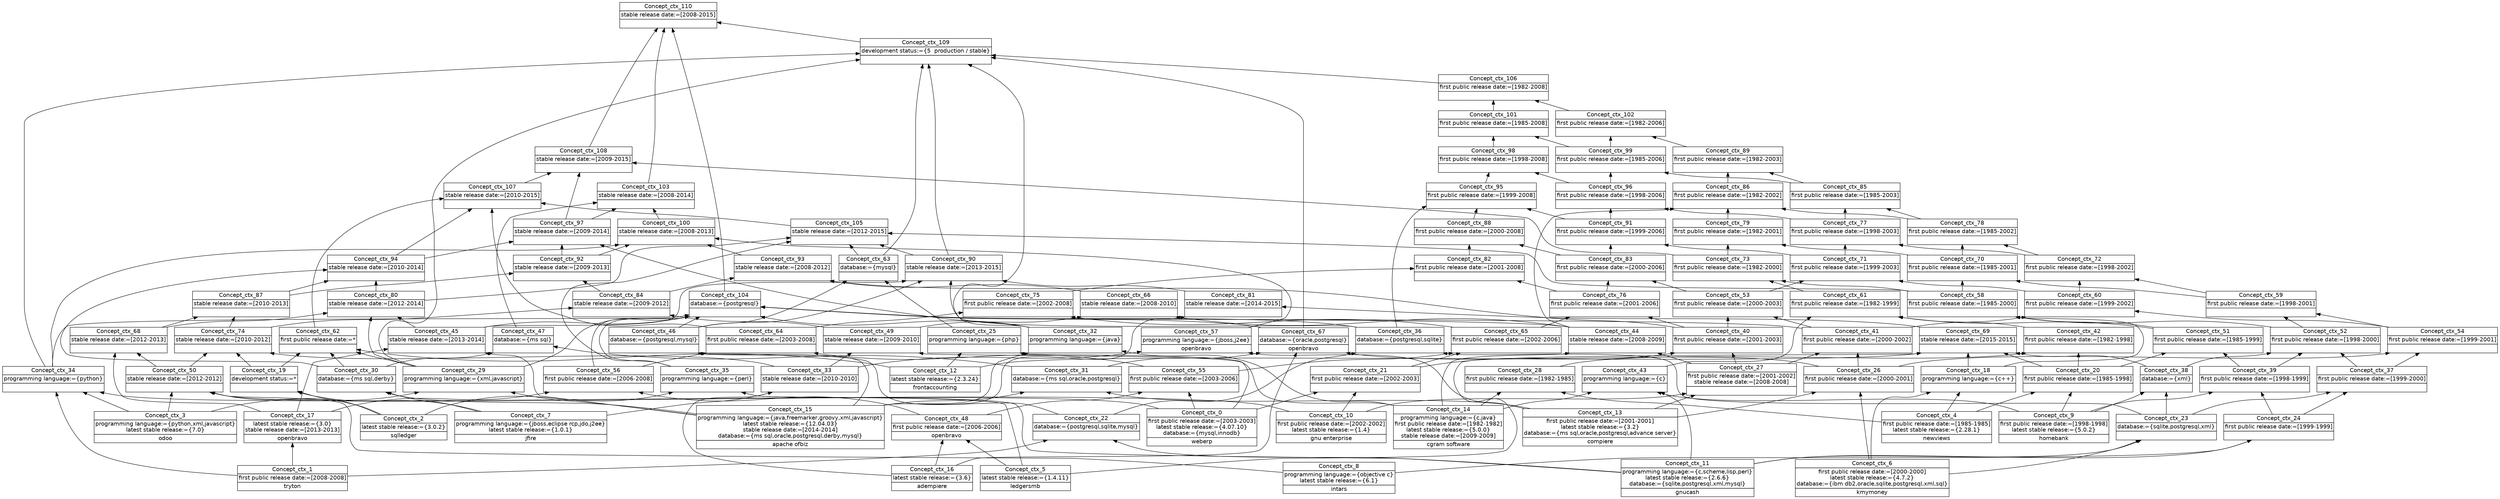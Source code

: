 digraph G { 
	rankdir=BT;
	margin=0;
	node [margin="0.03,0.03",fontname="DejaVu Sans"];
	ranksep=0.3;
	nodesep=0.2;
//graph[label="name:ctx,concept number:111,object number:18,attribute number:133"
0 [shape=none,label=<<table border="0" cellborder="1" cellspacing="0" port="p"><tr><td>Concept_ctx_8</td></tr><tr><td>programming language:={objective c}<br/>latest stable release:={6.1}<br/></td></tr><tr><td>intars<br/></td></tr></table>>];
10 [shape=none,label=<<table border="0" cellborder="1" cellspacing="0" port="p"><tr><td>Concept_ctx_3</td></tr><tr><td>programming language:={python,xml,javascript}<br/>latest stable release:={7.0}<br/></td></tr><tr><td>odoo<br/></td></tr></table>>];
11 [shape=none,label=<<table border="0" cellborder="1" cellspacing="0" port="p"><tr><td>Concept_ctx_11</td></tr><tr><td>programming language:={c,scheme,lisp,perl}<br/>latest stable release:={2.6.6}<br/>database:={sqlite,postgresql,xml,mysql}<br/></td></tr><tr><td>gnucash<br/></td></tr></table>>];
12 [shape=none,label=<<table border="0" cellborder="1" cellspacing="0" port="p"><tr><td>Concept_ctx_7</td></tr><tr><td>programming language:={jboss,eclipse rcp,jdo,j2ee}<br/>latest stable release:={1.0.1}<br/></td></tr><tr><td>jfire<br/></td></tr></table>>];
13 [shape=none,label=<<table border="0" cellborder="1" cellspacing="0" port="p"><tr><td>Concept_ctx_15</td></tr><tr><td>programming language:={java,freemarker,groovy,xml,javascript}<br/>latest stable release:={12.04.03}<br/>stable release date:=[2014-2014]<br/>database:={ms sql,oracle,postgresql,derby,mysql}<br/></td></tr><tr><td>apache ofbiz<br/></td></tr></table>>];
59 [shape=none,label=<<table border="0" cellborder="1" cellspacing="0" port="p"><tr><td>Concept_ctx_1</td></tr><tr><td>first public release date:=[2008-2008]<br/></td></tr><tr><td>tryton<br/></td></tr></table>>];
61 [shape=none,label=<<table border="0" cellborder="1" cellspacing="0" port="p"><tr><td>Concept_ctx_0</td></tr><tr><td>first public release date:=[2003-2003]<br/>latest stable release:={4.07.10}<br/>database:={mysql,innodb}<br/></td></tr><tr><td>weberp<br/></td></tr></table>>];
62 [shape=none,label=<<table border="0" cellborder="1" cellspacing="0" port="p"><tr><td>Concept_ctx_10</td></tr><tr><td>first public release date:=[2002-2002]<br/>latest stable release:={1.4}<br/></td></tr><tr><td>gnu enterprise<br/></td></tr></table>>];
63 [shape=none,label=<<table border="0" cellborder="1" cellspacing="0" port="p"><tr><td>Concept_ctx_13</td></tr><tr><td>first public release date:=[2001-2001]<br/>latest stable release:={3.2}<br/>database:={ms sql,oracle,postgresql,advance server}<br/></td></tr><tr><td>compiere<br/></td></tr></table>>];
64 [shape=none,label=<<table border="0" cellborder="1" cellspacing="0" port="p"><tr><td>Concept_ctx_6</td></tr><tr><td>first public release date:=[2000-2000]<br/>latest stable release:={4.7.2}<br/>database:={ibm db2,oracle,sqlite,postgresql,xml,sql}<br/></td></tr><tr><td>kmymoney<br/></td></tr></table>>];
66 [shape=none,label=<<table border="0" cellborder="1" cellspacing="0" port="p"><tr><td>Concept_ctx_9</td></tr><tr><td>first public release date:=[1998-1998]<br/>latest stable release:={5.0.2}<br/></td></tr><tr><td>homebank<br/></td></tr></table>>];
67 [shape=none,label=<<table border="0" cellborder="1" cellspacing="0" port="p"><tr><td>Concept_ctx_4</td></tr><tr><td>first public release date:=[1985-1985]<br/>latest stable release:={2.28.1}<br/></td></tr><tr><td>newviews<br/></td></tr></table>>];
69 [shape=none,label=<<table border="0" cellborder="1" cellspacing="0" port="p"><tr><td>Concept_ctx_5</td></tr><tr><td>latest stable release:={1.4.11}<br/></td></tr><tr><td>ledgersmb<br/></td></tr></table>>];
70 [shape=none,label=<<table border="0" cellborder="1" cellspacing="0" port="p"><tr><td>Concept_ctx_12</td></tr><tr><td>latest stable release:={2.3.24}<br/></td></tr><tr><td>frontaccounting<br/></td></tr></table>>];
72 [shape=none,label=<<table border="0" cellborder="1" cellspacing="0" port="p"><tr><td>Concept_ctx_16</td></tr><tr><td>latest stable release:={3.6}<br/></td></tr><tr><td>adempiere<br/></td></tr></table>>];
73 [shape=none,label=<<table border="0" cellborder="1" cellspacing="0" port="p"><tr><td>Concept_ctx_2</td></tr><tr><td>latest stable release:={3.0.2}<br/></td></tr><tr><td>sqlledger<br/></td></tr></table>>];
8 [shape=none,label=<<table border="0" cellborder="1" cellspacing="0" port="p"><tr><td>Concept_ctx_14</td></tr><tr><td>programming language:={c,java}<br/>first public release date:=[1982-1982]<br/>latest stable release:={5.0.0}<br/>stable release date:=[2009-2009]<br/></td></tr><tr><td>cgram software<br/></td></tr></table>>];
104 [shape=none,label=<<table border="0" cellborder="1" cellspacing="0" port="p"><tr><td>Concept_ctx_30</td></tr><tr><td>database:={ms sql,derby}<br/></td></tr><tr><td><br/></td></tr></table>>];
108 [shape=none,label=<<table border="0" cellborder="1" cellspacing="0" port="p"><tr><td>Concept_ctx_22</td></tr><tr><td>database:={postgresql,sqlite,mysql}<br/></td></tr><tr><td><br/></td></tr></table>>];
109 [shape=none,label=<<table border="0" cellborder="1" cellspacing="0" port="p"><tr><td>Concept_ctx_31</td></tr><tr><td>database:={ms sql,oracle,postgresql}<br/></td></tr><tr><td><br/></td></tr></table>>];
110 [shape=none,label=<<table border="0" cellborder="1" cellspacing="0" port="p"><tr><td>Concept_ctx_23</td></tr><tr><td>database:={sqlite,postgresql,xml}<br/></td></tr><tr><td><br/></td></tr></table>>];
2 [shape=none,label=<<table border="0" cellborder="1" cellspacing="0" port="p"><tr><td>Concept_ctx_18</td></tr><tr><td>programming language:={c++}<br/></td></tr><tr><td><br/></td></tr></table>>];
4 [shape=none,label=<<table border="0" cellborder="1" cellspacing="0" port="p"><tr><td>Concept_ctx_25</td></tr><tr><td>programming language:={php}<br/></td></tr><tr><td><br/></td></tr></table>>];
52 [shape=none,label=<<table border="0" cellborder="1" cellspacing="0" port="p"><tr><td>Concept_ctx_21</td></tr><tr><td>first public release date:=[2002-2003]<br/></td></tr><tr><td><br/></td></tr></table>>];
53 [shape=none,label=<<table border="0" cellborder="1" cellspacing="0" port="p"><tr><td>Concept_ctx_27</td></tr><tr><td>first public release date:=[2001-2002]<br/>stable release date:=[2008-2008]<br/></td></tr><tr><td><br/></td></tr></table>>];
54 [shape=none,label=<<table border="0" cellborder="1" cellspacing="0" port="p"><tr><td>Concept_ctx_26</td></tr><tr><td>first public release date:=[2000-2001]<br/></td></tr><tr><td><br/></td></tr></table>>];
57 [shape=none,label=<<table border="0" cellborder="1" cellspacing="0" port="p"><tr><td>Concept_ctx_20</td></tr><tr><td>first public release date:=[1985-1998]<br/></td></tr><tr><td><br/></td></tr></table>>];
58 [shape=none,label=<<table border="0" cellborder="1" cellspacing="0" port="p"><tr><td>Concept_ctx_28</td></tr><tr><td>first public release date:=[1982-1985]<br/></td></tr><tr><td><br/></td></tr></table>>];
6 [shape=none,label=<<table border="0" cellborder="1" cellspacing="0" port="p"><tr><td>Concept_ctx_32</td></tr><tr><td>programming language:={java}<br/></td></tr><tr><td><br/></td></tr></table>>];
65 [shape=none,label=<<table border="0" cellborder="1" cellspacing="0" port="p"><tr><td>Concept_ctx_24</td></tr><tr><td>first public release date:=[1999-1999]<br/></td></tr><tr><td><br/></td></tr></table>>];
71 [shape=none,label=<<table border="0" cellborder="1" cellspacing="0" port="p"><tr><td>Concept_ctx_17</td></tr><tr><td>latest stable release:={3.0}<br/>stable release date:=[2013-2013]<br/></td></tr><tr><td>openbravo<br/></td></tr></table>>];
9 [shape=none,label=<<table border="0" cellborder="1" cellspacing="0" port="p"><tr><td>Concept_ctx_29</td></tr><tr><td>programming language:={xml,javascript}<br/></td></tr><tr><td><br/></td></tr></table>>];
97 [shape=none,label=<<table border="0" cellborder="1" cellspacing="0" port="p"><tr><td>Concept_ctx_33</td></tr><tr><td>stable release date:=[2010-2010]<br/></td></tr><tr><td><br/></td></tr></table>>];
99 [shape=none,label=<<table border="0" cellborder="1" cellspacing="0" port="p"><tr><td>Concept_ctx_19</td></tr><tr><td>development status:=*<br/></td></tr><tr><td><br/></td></tr></table>>];
1 [shape=none,label=<<table border="0" cellborder="1" cellspacing="0" port="p"><tr><td>Concept_ctx_34</td></tr><tr><td>programming language:={python}<br/></td></tr><tr><td><br/></td></tr></table>>];
101 [shape=none,label=<<table border="0" cellborder="1" cellspacing="0" port="p"><tr><td>Concept_ctx_38</td></tr><tr><td>database:={xml}<br/></td></tr><tr><td><br/></td></tr></table>>];
103 [shape=none,label=<<table border="0" cellborder="1" cellspacing="0" port="p"><tr><td>Concept_ctx_47</td></tr><tr><td>database:={ms sql}<br/></td></tr><tr><td><br/></td></tr></table>>];
106 [shape=none,label=<<table border="0" cellborder="1" cellspacing="0" port="p"><tr><td>Concept_ctx_36</td></tr><tr><td>database:={postgresql,sqlite}<br/></td></tr><tr><td><br/></td></tr></table>>];
107 [shape=none,label=<<table border="0" cellborder="1" cellspacing="0" port="p"><tr><td>Concept_ctx_46</td></tr><tr><td>database:={postgresql,mysql}<br/></td></tr><tr><td><br/></td></tr></table>>];
3 [shape=none,label=<<table border="0" cellborder="1" cellspacing="0" port="p"><tr><td>Concept_ctx_43</td></tr><tr><td>programming language:={c}<br/></td></tr><tr><td><br/></td></tr></table>>];
44 [shape=none,label=<<table border="0" cellborder="1" cellspacing="0" port="p"><tr><td>Concept_ctx_40</td></tr><tr><td>first public release date:=[2001-2003]<br/></td></tr><tr><td><br/></td></tr></table>>];
45 [shape=none,label=<<table border="0" cellborder="1" cellspacing="0" port="p"><tr><td>Concept_ctx_41</td></tr><tr><td>first public release date:=[2000-2002]<br/></td></tr><tr><td><br/></td></tr></table>>];
49 [shape=none,label=<<table border="0" cellborder="1" cellspacing="0" port="p"><tr><td>Concept_ctx_42</td></tr><tr><td>first public release date:=[1982-1998]<br/></td></tr><tr><td><br/></td></tr></table>>];
5 [shape=none,label=<<table border="0" cellborder="1" cellspacing="0" port="p"><tr><td>Concept_ctx_35</td></tr><tr><td>programming language:={perl}<br/></td></tr><tr><td><br/></td></tr></table>>];
55 [shape=none,label=<<table border="0" cellborder="1" cellspacing="0" port="p"><tr><td>Concept_ctx_37</td></tr><tr><td>first public release date:=[1999-2000]<br/></td></tr><tr><td><br/></td></tr></table>>];
56 [shape=none,label=<<table border="0" cellborder="1" cellspacing="0" port="p"><tr><td>Concept_ctx_39</td></tr><tr><td>first public release date:=[1998-1999]<br/></td></tr><tr><td><br/></td></tr></table>>];
60 [shape=none,label=<<table border="0" cellborder="1" cellspacing="0" port="p"><tr><td>Concept_ctx_48</td></tr><tr><td>first public release date:=[2006-2006]<br/></td></tr><tr><td>openbravo<br/></td></tr></table>>];
90 [shape=none,label=<<table border="0" cellborder="1" cellspacing="0" port="p"><tr><td>Concept_ctx_45</td></tr><tr><td>stable release date:=[2013-2014]<br/></td></tr><tr><td><br/></td></tr></table>>];
93 [shape=none,label=<<table border="0" cellborder="1" cellspacing="0" port="p"><tr><td>Concept_ctx_49</td></tr><tr><td>stable release date:=[2009-2010]<br/></td></tr><tr><td><br/></td></tr></table>>];
94 [shape=none,label=<<table border="0" cellborder="1" cellspacing="0" port="p"><tr><td>Concept_ctx_44</td></tr><tr><td>stable release date:=[2008-2009]<br/></td></tr><tr><td><br/></td></tr></table>>];
37 [shape=none,label=<<table border="0" cellborder="1" cellspacing="0" port="p"><tr><td>Concept_ctx_53</td></tr><tr><td>first public release date:=[2000-2003]<br/></td></tr><tr><td><br/></td></tr></table>>];
46 [shape=none,label=<<table border="0" cellborder="1" cellspacing="0" port="p"><tr><td>Concept_ctx_54</td></tr><tr><td>first public release date:=[1999-2001]<br/></td></tr><tr><td><br/></td></tr></table>>];
47 [shape=none,label=<<table border="0" cellborder="1" cellspacing="0" port="p"><tr><td>Concept_ctx_52</td></tr><tr><td>first public release date:=[1998-2000]<br/></td></tr><tr><td><br/></td></tr></table>>];
48 [shape=none,label=<<table border="0" cellborder="1" cellspacing="0" port="p"><tr><td>Concept_ctx_51</td></tr><tr><td>first public release date:=[1985-1999]<br/></td></tr><tr><td><br/></td></tr></table>>];
50 [shape=none,label=<<table border="0" cellborder="1" cellspacing="0" port="p"><tr><td>Concept_ctx_56</td></tr><tr><td>first public release date:=[2006-2008]<br/></td></tr><tr><td><br/></td></tr></table>>];
51 [shape=none,label=<<table border="0" cellborder="1" cellspacing="0" port="p"><tr><td>Concept_ctx_55</td></tr><tr><td>first public release date:=[2003-2006]<br/></td></tr><tr><td><br/></td></tr></table>>];
7 [shape=none,label=<<table border="0" cellborder="1" cellspacing="0" port="p"><tr><td>Concept_ctx_57</td></tr><tr><td>programming language:={jboss,j2ee}<br/></td></tr><tr><td>openbravo<br/></td></tr></table>>];
96 [shape=none,label=<<table border="0" cellborder="1" cellspacing="0" port="p"><tr><td>Concept_ctx_50</td></tr><tr><td>stable release date:=[2012-2012]<br/></td></tr><tr><td><br/></td></tr></table>>];
102 [shape=none,label=<<table border="0" cellborder="1" cellspacing="0" port="p"><tr><td>Concept_ctx_63</td></tr><tr><td>database:={mysql}<br/></td></tr><tr><td><br/></td></tr></table>>];
105 [shape=none,label=<<table border="0" cellborder="1" cellspacing="0" port="p"><tr><td>Concept_ctx_67</td></tr><tr><td>database:={oracle,postgresql}<br/></td></tr><tr><td>openbravo<br/></td></tr></table>>];
38 [shape=none,label=<<table border="0" cellborder="1" cellspacing="0" port="p"><tr><td>Concept_ctx_60</td></tr><tr><td>first public release date:=[1999-2002]<br/></td></tr><tr><td><br/></td></tr></table>>];
39 [shape=none,label=<<table border="0" cellborder="1" cellspacing="0" port="p"><tr><td>Concept_ctx_59</td></tr><tr><td>first public release date:=[1998-2001]<br/></td></tr><tr><td><br/></td></tr></table>>];
40 [shape=none,label=<<table border="0" cellborder="1" cellspacing="0" port="p"><tr><td>Concept_ctx_58</td></tr><tr><td>first public release date:=[1985-2000]<br/></td></tr><tr><td><br/></td></tr></table>>];
41 [shape=none,label=<<table border="0" cellborder="1" cellspacing="0" port="p"><tr><td>Concept_ctx_61</td></tr><tr><td>first public release date:=[1982-1999]<br/></td></tr><tr><td><br/></td></tr></table>>];
42 [shape=none,label=<<table border="0" cellborder="1" cellspacing="0" port="p"><tr><td>Concept_ctx_64</td></tr><tr><td>first public release date:=[2003-2008]<br/></td></tr><tr><td><br/></td></tr></table>>];
43 [shape=none,label=<<table border="0" cellborder="1" cellspacing="0" port="p"><tr><td>Concept_ctx_65</td></tr><tr><td>first public release date:=[2002-2006]<br/></td></tr><tr><td><br/></td></tr></table>>];
68 [shape=none,label=<<table border="0" cellborder="1" cellspacing="0" port="p"><tr><td>Concept_ctx_62</td></tr><tr><td>first public release date:=*<br/></td></tr><tr><td><br/></td></tr></table>>];
88 [shape=none,label=<<table border="0" cellborder="1" cellspacing="0" port="p"><tr><td>Concept_ctx_66</td></tr><tr><td>stable release date:=[2008-2010]<br/></td></tr><tr><td><br/></td></tr></table>>];
31 [shape=none,label=<<table border="0" cellborder="1" cellspacing="0" port="p"><tr><td>Concept_ctx_71</td></tr><tr><td>first public release date:=[1999-2003]<br/></td></tr><tr><td><br/></td></tr></table>>];
32 [shape=none,label=<<table border="0" cellborder="1" cellspacing="0" port="p"><tr><td>Concept_ctx_72</td></tr><tr><td>first public release date:=[1998-2002]<br/></td></tr><tr><td><br/></td></tr></table>>];
33 [shape=none,label=<<table border="0" cellborder="1" cellspacing="0" port="p"><tr><td>Concept_ctx_70</td></tr><tr><td>first public release date:=[1985-2001]<br/></td></tr><tr><td><br/></td></tr></table>>];
34 [shape=none,label=<<table border="0" cellborder="1" cellspacing="0" port="p"><tr><td>Concept_ctx_73</td></tr><tr><td>first public release date:=[1982-2000]<br/></td></tr><tr><td><br/></td></tr></table>>];
35 [shape=none,label=<<table border="0" cellborder="1" cellspacing="0" port="p"><tr><td>Concept_ctx_75</td></tr><tr><td>first public release date:=[2002-2008]<br/></td></tr><tr><td><br/></td></tr></table>>];
36 [shape=none,label=<<table border="0" cellborder="1" cellspacing="0" port="p"><tr><td>Concept_ctx_76</td></tr><tr><td>first public release date:=[2001-2006]<br/></td></tr><tr><td><br/></td></tr></table>>];
91 [shape=none,label=<<table border="0" cellborder="1" cellspacing="0" port="p"><tr><td>Concept_ctx_68</td></tr><tr><td>stable release date:=[2012-2013]<br/></td></tr><tr><td><br/></td></tr></table>>];
92 [shape=none,label=<<table border="0" cellborder="1" cellspacing="0" port="p"><tr><td>Concept_ctx_74</td></tr><tr><td>stable release date:=[2010-2012]<br/></td></tr><tr><td><br/></td></tr></table>>];
95 [shape=none,label=<<table border="0" cellborder="1" cellspacing="0" port="p"><tr><td>Concept_ctx_69</td></tr><tr><td>stable release date:=[2015-2015]<br/></td></tr><tr><td><br/></td></tr></table>>];
26 [shape=none,label=<<table border="0" cellborder="1" cellspacing="0" port="p"><tr><td>Concept_ctx_77</td></tr><tr><td>first public release date:=[1998-2003]<br/></td></tr><tr><td><br/></td></tr></table>>];
27 [shape=none,label=<<table border="0" cellborder="1" cellspacing="0" port="p"><tr><td>Concept_ctx_78</td></tr><tr><td>first public release date:=[1985-2002]<br/></td></tr><tr><td><br/></td></tr></table>>];
28 [shape=none,label=<<table border="0" cellborder="1" cellspacing="0" port="p"><tr><td>Concept_ctx_79</td></tr><tr><td>first public release date:=[1982-2001]<br/></td></tr><tr><td><br/></td></tr></table>>];
29 [shape=none,label=<<table border="0" cellborder="1" cellspacing="0" port="p"><tr><td>Concept_ctx_82</td></tr><tr><td>first public release date:=[2001-2008]<br/></td></tr><tr><td><br/></td></tr></table>>];
30 [shape=none,label=<<table border="0" cellborder="1" cellspacing="0" port="p"><tr><td>Concept_ctx_83</td></tr><tr><td>first public release date:=[2000-2006]<br/></td></tr><tr><td><br/></td></tr></table>>];
85 [shape=none,label=<<table border="0" cellborder="1" cellspacing="0" port="p"><tr><td>Concept_ctx_80</td></tr><tr><td>stable release date:=[2012-2014]<br/></td></tr><tr><td><br/></td></tr></table>>];
87 [shape=none,label=<<table border="0" cellborder="1" cellspacing="0" port="p"><tr><td>Concept_ctx_84</td></tr><tr><td>stable release date:=[2009-2012]<br/></td></tr><tr><td><br/></td></tr></table>>];
89 [shape=none,label=<<table border="0" cellborder="1" cellspacing="0" port="p"><tr><td>Concept_ctx_81</td></tr><tr><td>stable release date:=[2014-2015]<br/></td></tr><tr><td><br/></td></tr></table>>];
22 [shape=none,label=<<table border="0" cellborder="1" cellspacing="0" port="p"><tr><td>Concept_ctx_85</td></tr><tr><td>first public release date:=[1985-2003]<br/></td></tr><tr><td><br/></td></tr></table>>];
23 [shape=none,label=<<table border="0" cellborder="1" cellspacing="0" port="p"><tr><td>Concept_ctx_86</td></tr><tr><td>first public release date:=[1982-2002]<br/></td></tr><tr><td><br/></td></tr></table>>];
24 [shape=none,label=<<table border="0" cellborder="1" cellspacing="0" port="p"><tr><td>Concept_ctx_88</td></tr><tr><td>first public release date:=[2000-2008]<br/></td></tr><tr><td><br/></td></tr></table>>];
86 [shape=none,label=<<table border="0" cellborder="1" cellspacing="0" port="p"><tr><td>Concept_ctx_87</td></tr><tr><td>stable release date:=[2010-2013]<br/></td></tr><tr><td><br/></td></tr></table>>];
19 [shape=none,label=<<table border="0" cellborder="1" cellspacing="0" port="p"><tr><td>Concept_ctx_89</td></tr><tr><td>first public release date:=[1982-2003]<br/></td></tr><tr><td><br/></td></tr></table>>];
25 [shape=none,label=<<table border="0" cellborder="1" cellspacing="0" port="p"><tr><td>Concept_ctx_91</td></tr><tr><td>first public release date:=[1999-2006]<br/></td></tr><tr><td><br/></td></tr></table>>];
81 [shape=none,label=<<table border="0" cellborder="1" cellspacing="0" port="p"><tr><td>Concept_ctx_94</td></tr><tr><td>stable release date:=[2010-2014]<br/></td></tr><tr><td><br/></td></tr></table>>];
82 [shape=none,label=<<table border="0" cellborder="1" cellspacing="0" port="p"><tr><td>Concept_ctx_92</td></tr><tr><td>stable release date:=[2009-2013]<br/></td></tr><tr><td><br/></td></tr></table>>];
83 [shape=none,label=<<table border="0" cellborder="1" cellspacing="0" port="p"><tr><td>Concept_ctx_93</td></tr><tr><td>stable release date:=[2008-2012]<br/></td></tr><tr><td><br/></td></tr></table>>];
84 [shape=none,label=<<table border="0" cellborder="1" cellspacing="0" port="p"><tr><td>Concept_ctx_90</td></tr><tr><td>stable release date:=[2013-2015]<br/></td></tr><tr><td><br/></td></tr></table>>];
20 [shape=none,label=<<table border="0" cellborder="1" cellspacing="0" port="p"><tr><td>Concept_ctx_95</td></tr><tr><td>first public release date:=[1999-2008]<br/></td></tr><tr><td><br/></td></tr></table>>];
21 [shape=none,label=<<table border="0" cellborder="1" cellspacing="0" port="p"><tr><td>Concept_ctx_96</td></tr><tr><td>first public release date:=[1998-2006]<br/></td></tr><tr><td><br/></td></tr></table>>];
78 [shape=none,label=<<table border="0" cellborder="1" cellspacing="0" port="p"><tr><td>Concept_ctx_97</td></tr><tr><td>stable release date:=[2009-2014]<br/></td></tr><tr><td><br/></td></tr></table>>];
17 [shape=none,label=<<table border="0" cellborder="1" cellspacing="0" port="p"><tr><td>Concept_ctx_98</td></tr><tr><td>first public release date:=[1998-2008]<br/></td></tr><tr><td><br/></td></tr></table>>];
18 [shape=none,label=<<table border="0" cellborder="1" cellspacing="0" port="p"><tr><td>Concept_ctx_99</td></tr><tr><td>first public release date:=[1985-2006]<br/></td></tr><tr><td><br/></td></tr></table>>];
79 [shape=none,label=<<table border="0" cellborder="1" cellspacing="0" port="p"><tr><td>Concept_ctx_100</td></tr><tr><td>stable release date:=[2008-2013]<br/></td></tr><tr><td><br/></td></tr></table>>];
100 [shape=none,label=<<table border="0" cellborder="1" cellspacing="0" port="p"><tr><td>Concept_ctx_104</td></tr><tr><td>database:={postgresql}<br/></td></tr><tr><td><br/></td></tr></table>>];
15 [shape=none,label=<<table border="0" cellborder="1" cellspacing="0" port="p"><tr><td>Concept_ctx_101</td></tr><tr><td>first public release date:=[1985-2008]<br/></td></tr><tr><td><br/></td></tr></table>>];
16 [shape=none,label=<<table border="0" cellborder="1" cellspacing="0" port="p"><tr><td>Concept_ctx_102</td></tr><tr><td>first public release date:=[1982-2006]<br/></td></tr><tr><td><br/></td></tr></table>>];
76 [shape=none,label=<<table border="0" cellborder="1" cellspacing="0" port="p"><tr><td>Concept_ctx_103</td></tr><tr><td>stable release date:=[2008-2014]<br/></td></tr><tr><td><br/></td></tr></table>>];
14 [shape=none,label=<<table border="0" cellborder="1" cellspacing="0" port="p"><tr><td>Concept_ctx_106</td></tr><tr><td>first public release date:=[1982-2008]<br/></td></tr><tr><td><br/></td></tr></table>>];
80 [shape=none,label=<<table border="0" cellborder="1" cellspacing="0" port="p"><tr><td>Concept_ctx_105</td></tr><tr><td>stable release date:=[2012-2015]<br/></td></tr><tr><td><br/></td></tr></table>>];
77 [shape=none,label=<<table border="0" cellborder="1" cellspacing="0" port="p"><tr><td>Concept_ctx_107</td></tr><tr><td>stable release date:=[2010-2015]<br/></td></tr><tr><td><br/></td></tr></table>>];
75 [shape=none,label=<<table border="0" cellborder="1" cellspacing="0" port="p"><tr><td>Concept_ctx_108</td></tr><tr><td>stable release date:=[2009-2015]<br/></td></tr><tr><td><br/></td></tr></table>>];
98 [shape=none,label=<<table border="0" cellborder="1" cellspacing="0" port="p"><tr><td>Concept_ctx_109</td></tr><tr><td>development status:={5  production / stable}<br/></td></tr><tr><td><br/></td></tr></table>>];
74 [shape=none,label=<<table border="0" cellborder="1" cellspacing="0" port="p"><tr><td>Concept_ctx_110</td></tr><tr><td>stable release date:=[2008-2015]<br/></td></tr><tr><td><br/></td></tr></table>>];
	13:p -> 104:p
	12:p -> 104:p
	59:p -> 108:p
	11:p -> 108:p
	13:p -> 109:p
	63:p -> 109:p
	64:p -> 110:p
	11:p -> 110:p
	67:p -> 2:p
	64:p -> 2:p
	70:p -> 4:p
	61:p -> 4:p
	61:p -> 52:p
	62:p -> 52:p
	63:p -> 53:p
	62:p -> 53:p
	63:p -> 54:p
	64:p -> 54:p
	67:p -> 57:p
	66:p -> 57:p
	67:p -> 58:p
	8:p -> 58:p
	13:p -> 6:p
	8:p -> 6:p
	11:p -> 65:p
	0:p -> 65:p
	59:p -> 71:p
	13:p -> 9:p
	10:p -> 9:p
	72:p -> 97:p
	12:p -> 97:p
	73:p -> 99:p
	12:p -> 99:p
	59:p -> 1:p
	10:p -> 1:p
	62:p -> 1:p
	66:p -> 101:p
	110:p -> 101:p
	104:p -> 103:p
	109:p -> 103:p
	108:p -> 106:p
	110:p -> 106:p
	13:p -> 107:p
	108:p -> 107:p
	8:p -> 3:p
	66:p -> 3:p
	11:p -> 3:p
	52:p -> 44:p
	53:p -> 44:p
	53:p -> 45:p
	54:p -> 45:p
	57:p -> 49:p
	58:p -> 49:p
	73:p -> 5:p
	11:p -> 5:p
	69:p -> 5:p
	65:p -> 55:p
	110:p -> 55:p
	66:p -> 56:p
	65:p -> 56:p
	72:p -> 60:p
	69:p -> 60:p
	71:p -> 90:p
	13:p -> 90:p
	8:p -> 93:p
	97:p -> 93:p
	53:p -> 94:p
	8:p -> 94:p
	44:p -> 37:p
	45:p -> 37:p
	55:p -> 46:p
	54:p -> 46:p
	55:p -> 47:p
	101:p -> 47:p
	56:p -> 47:p
	56:p -> 48:p
	57:p -> 48:p
	71:p -> 50:p
	60:p -> 50:p
	60:p -> 51:p
	61:p -> 51:p
	63:p -> 7:p
	97:p -> 7:p
	10:p -> 96:p
	73:p -> 96:p
	61:p -> 96:p
	0:p -> 96:p
	4:p -> 102:p
	107:p -> 102:p
	72:p -> 105:p
	54:p -> 105:p
	109:p -> 105:p
	45:p -> 38:p
	46:p -> 38:p
	46:p -> 39:p
	47:p -> 39:p
	2:p -> 40:p
	48:p -> 40:p
	47:p -> 40:p
	3:p -> 41:p
	49:p -> 41:p
	48:p -> 41:p
	51:p -> 42:p
	50:p -> 42:p
	51:p -> 43:p
	52:p -> 43:p
	70:p -> 68:p
	104:p -> 68:p
	9:p -> 68:p
	99:p -> 68:p
	94:p -> 88:p
	93:p -> 88:p
	37:p -> 31:p
	38:p -> 31:p
	39:p -> 32:p
	38:p -> 32:p
	39:p -> 33:p
	40:p -> 33:p
	41:p -> 34:p
	40:p -> 34:p
	42:p -> 35:p
	43:p -> 35:p
	44:p -> 36:p
	43:p -> 36:p
	71:p -> 91:p
	96:p -> 91:p
	96:p -> 92:p
	99:p -> 92:p
	97:p -> 92:p
	70:p -> 95:p
	2:p -> 95:p
	69:p -> 95:p
	101:p -> 95:p
	57:p -> 95:p
	31:p -> 26:p
	32:p -> 26:p
	32:p -> 27:p
	33:p -> 27:p
	33:p -> 28:p
	34:p -> 28:p
	35:p -> 29:p
	36:p -> 29:p
	36:p -> 30:p
	37:p -> 30:p
	9:p -> 85:p
	91:p -> 85:p
	90:p -> 85:p
	92:p -> 87:p
	93:p -> 87:p
	13:p -> 89:p
	95:p -> 89:p
	26:p -> 22:p
	27:p -> 22:p
	94:p -> 23:p
	27:p -> 23:p
	28:p -> 23:p
	30:p -> 24:p
	29:p -> 24:p
	92:p -> 86:p
	91:p -> 86:p
	23:p -> 19:p
	22:p -> 19:p
	31:p -> 25:p
	30:p -> 25:p
	85:p -> 81:p
	86:p -> 81:p
	104:p -> 81:p
	86:p -> 82:p
	87:p -> 82:p
	44:p -> 83:p
	87:p -> 83:p
	88:p -> 83:p
	106:p -> 84:p
	90:p -> 84:p
	107:p -> 84:p
	89:p -> 84:p
	24:p -> 20:p
	25:p -> 20:p
	106:p -> 20:p
	25:p -> 21:p
	26:p -> 21:p
	6:p -> 78:p
	81:p -> 78:p
	82:p -> 78:p
	21:p -> 17:p
	20:p -> 17:p
	21:p -> 18:p
	22:p -> 18:p
	7:p -> 79:p
	83:p -> 79:p
	82:p -> 79:p
	1:p -> 79:p
	106:p -> 100:p
	94:p -> 100:p
	6:p -> 100:p
	50:p -> 100:p
	90:p -> 100:p
	107:p -> 100:p
	45:p -> 100:p
	5:p -> 100:p
	105:p -> 100:p
	9:p -> 100:p
	1:p -> 100:p
	17:p -> 15:p
	18:p -> 15:p
	18:p -> 16:p
	19:p -> 16:p
	78:p -> 76:p
	103:p -> 76:p
	79:p -> 76:p
	15:p -> 14:p
	16:p -> 14:p
	102:p -> 80:p
	5:p -> 80:p
	85:p -> 80:p
	84:p -> 80:p
	40:p -> 80:p
	68:p -> 77:p
	42:p -> 77:p
	80:p -> 77:p
	81:p -> 77:p
	77:p -> 75:p
	78:p -> 75:p
	34:p -> 75:p
	6:p -> 98:p
	84:p -> 98:p
	14:p -> 98:p
	102:p -> 98:p
	105:p -> 98:p
	1:p -> 98:p
	9:p -> 98:p
	75:p -> 74:p
	76:p -> 74:p
	98:p -> 74:p
	100:p -> 74:p
}